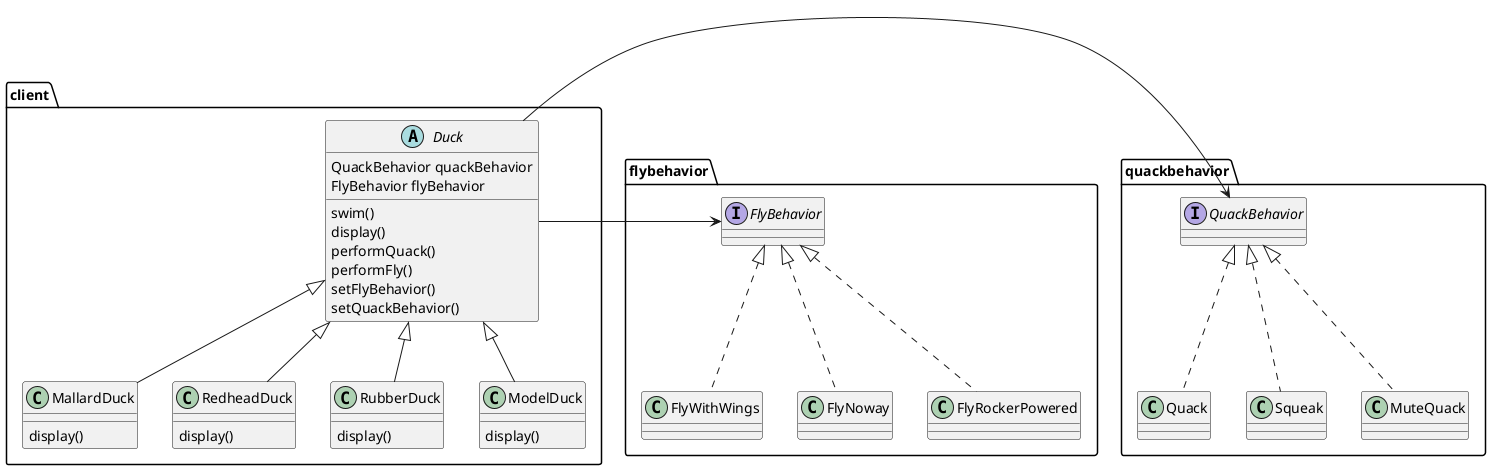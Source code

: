 @startuml
'https://plantuml.com/class-diagram

package client {
    abstract class Duck {
       QuackBehavior quackBehavior
       FlyBehavior flyBehavior
       swim()
       display()
       performQuack()
       performFly()
       setFlyBehavior()
       setQuackBehavior()
    }
    class MallardDuck {
        display()
    }
    class RedheadDuck {
        display()
    }
    class RubberDuck {
        display()
    }
    class ModelDuck {
        display()
    }
}

package flybehavior {
    interface FlyBehavior
    class FlyWithWings
    class FlyNoway
    class FlyRockerPowered
}

package quackbehavior {
    interface QuackBehavior
    class Quack
    class Squeak
    class MuteQuack
}

Duck <|-- MallardDuck
Duck <|-- RedheadDuck
Duck <|-- RubberDuck
Duck <|-- ModelDuck

FlyBehavior <|.. FlyWithWings
FlyBehavior <|.. FlyNoway
FlyBehavior <|.. FlyRockerPowered

QuackBehavior <|.. Quack
QuackBehavior <|.. Squeak
QuackBehavior <|.. MuteQuack

Duck -> FlyBehavior
Duck -> QuackBehavior

@enduml